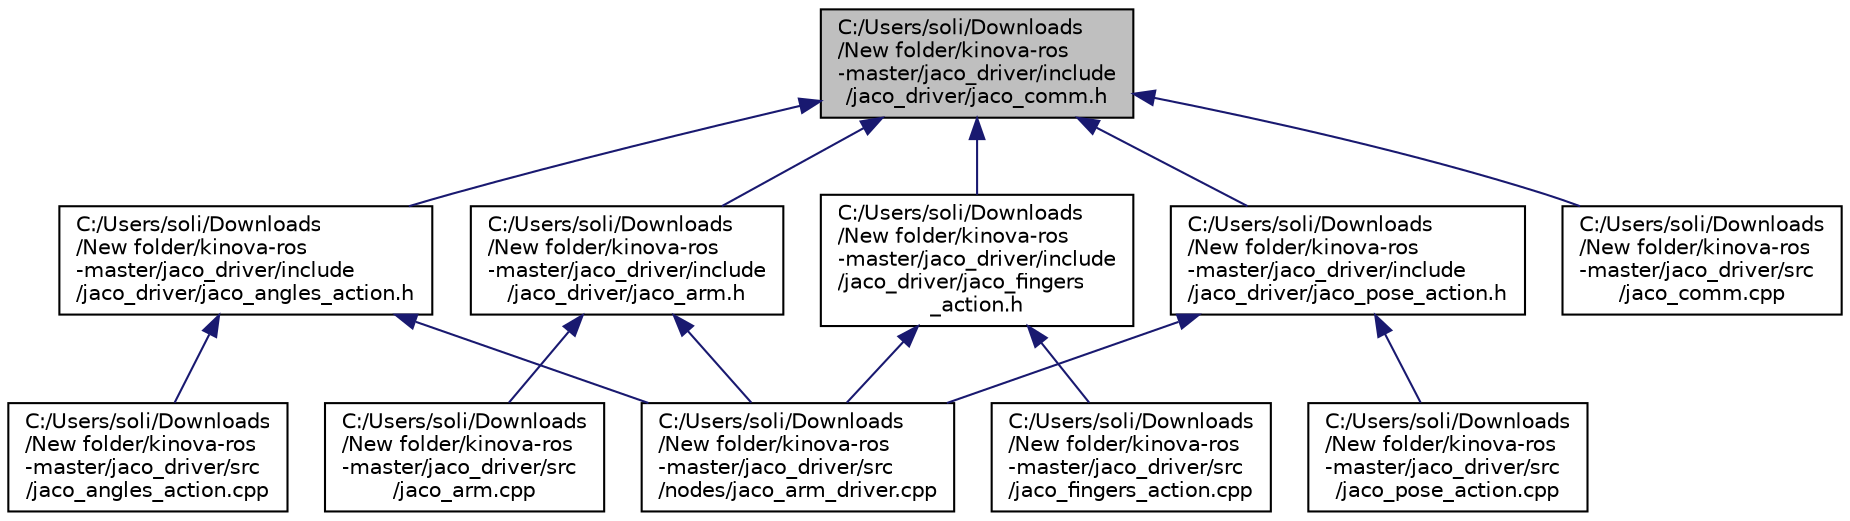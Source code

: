 digraph "C:/Users/soli/Downloads/New folder/kinova-ros-master/jaco_driver/include/jaco_driver/jaco_comm.h"
{
  edge [fontname="Helvetica",fontsize="10",labelfontname="Helvetica",labelfontsize="10"];
  node [fontname="Helvetica",fontsize="10",shape=record];
  Node1 [label="C:/Users/soli/Downloads\l/New folder/kinova-ros\l-master/jaco_driver/include\l/jaco_driver/jaco_comm.h",height=0.2,width=0.4,color="black", fillcolor="grey75", style="filled", fontcolor="black"];
  Node1 -> Node2 [dir="back",color="midnightblue",fontsize="10",style="solid"];
  Node2 [label="C:/Users/soli/Downloads\l/New folder/kinova-ros\l-master/jaco_driver/include\l/jaco_driver/jaco_angles_action.h",height=0.2,width=0.4,color="black", fillcolor="white", style="filled",URL="$jaco__angles__action_8h.html"];
  Node2 -> Node3 [dir="back",color="midnightblue",fontsize="10",style="solid"];
  Node3 [label="C:/Users/soli/Downloads\l/New folder/kinova-ros\l-master/jaco_driver/src\l/jaco_angles_action.cpp",height=0.2,width=0.4,color="black", fillcolor="white", style="filled",URL="$jaco__angles__action_8cpp.html"];
  Node2 -> Node4 [dir="back",color="midnightblue",fontsize="10",style="solid"];
  Node4 [label="C:/Users/soli/Downloads\l/New folder/kinova-ros\l-master/jaco_driver/src\l/nodes/jaco_arm_driver.cpp",height=0.2,width=0.4,color="black", fillcolor="white", style="filled",URL="$jaco__arm__driver_8cpp.html"];
  Node1 -> Node5 [dir="back",color="midnightblue",fontsize="10",style="solid"];
  Node5 [label="C:/Users/soli/Downloads\l/New folder/kinova-ros\l-master/jaco_driver/include\l/jaco_driver/jaco_arm.h",height=0.2,width=0.4,color="black", fillcolor="white", style="filled",URL="$jaco__arm_8h.html"];
  Node5 -> Node6 [dir="back",color="midnightblue",fontsize="10",style="solid"];
  Node6 [label="C:/Users/soli/Downloads\l/New folder/kinova-ros\l-master/jaco_driver/src\l/jaco_arm.cpp",height=0.2,width=0.4,color="black", fillcolor="white", style="filled",URL="$jaco__arm_8cpp.html"];
  Node5 -> Node4 [dir="back",color="midnightblue",fontsize="10",style="solid"];
  Node1 -> Node7 [dir="back",color="midnightblue",fontsize="10",style="solid"];
  Node7 [label="C:/Users/soli/Downloads\l/New folder/kinova-ros\l-master/jaco_driver/include\l/jaco_driver/jaco_fingers\l_action.h",height=0.2,width=0.4,color="black", fillcolor="white", style="filled",URL="$jaco__fingers__action_8h.html"];
  Node7 -> Node8 [dir="back",color="midnightblue",fontsize="10",style="solid"];
  Node8 [label="C:/Users/soli/Downloads\l/New folder/kinova-ros\l-master/jaco_driver/src\l/jaco_fingers_action.cpp",height=0.2,width=0.4,color="black", fillcolor="white", style="filled",URL="$jaco__fingers__action_8cpp.html"];
  Node7 -> Node4 [dir="back",color="midnightblue",fontsize="10",style="solid"];
  Node1 -> Node9 [dir="back",color="midnightblue",fontsize="10",style="solid"];
  Node9 [label="C:/Users/soli/Downloads\l/New folder/kinova-ros\l-master/jaco_driver/include\l/jaco_driver/jaco_pose_action.h",height=0.2,width=0.4,color="black", fillcolor="white", style="filled",URL="$jaco__pose__action_8h.html"];
  Node9 -> Node10 [dir="back",color="midnightblue",fontsize="10",style="solid"];
  Node10 [label="C:/Users/soli/Downloads\l/New folder/kinova-ros\l-master/jaco_driver/src\l/jaco_pose_action.cpp",height=0.2,width=0.4,color="black", fillcolor="white", style="filled",URL="$jaco__pose__action_8cpp.html"];
  Node9 -> Node4 [dir="back",color="midnightblue",fontsize="10",style="solid"];
  Node1 -> Node11 [dir="back",color="midnightblue",fontsize="10",style="solid"];
  Node11 [label="C:/Users/soli/Downloads\l/New folder/kinova-ros\l-master/jaco_driver/src\l/jaco_comm.cpp",height=0.2,width=0.4,color="black", fillcolor="white", style="filled",URL="$jaco__comm_8cpp.html"];
}
